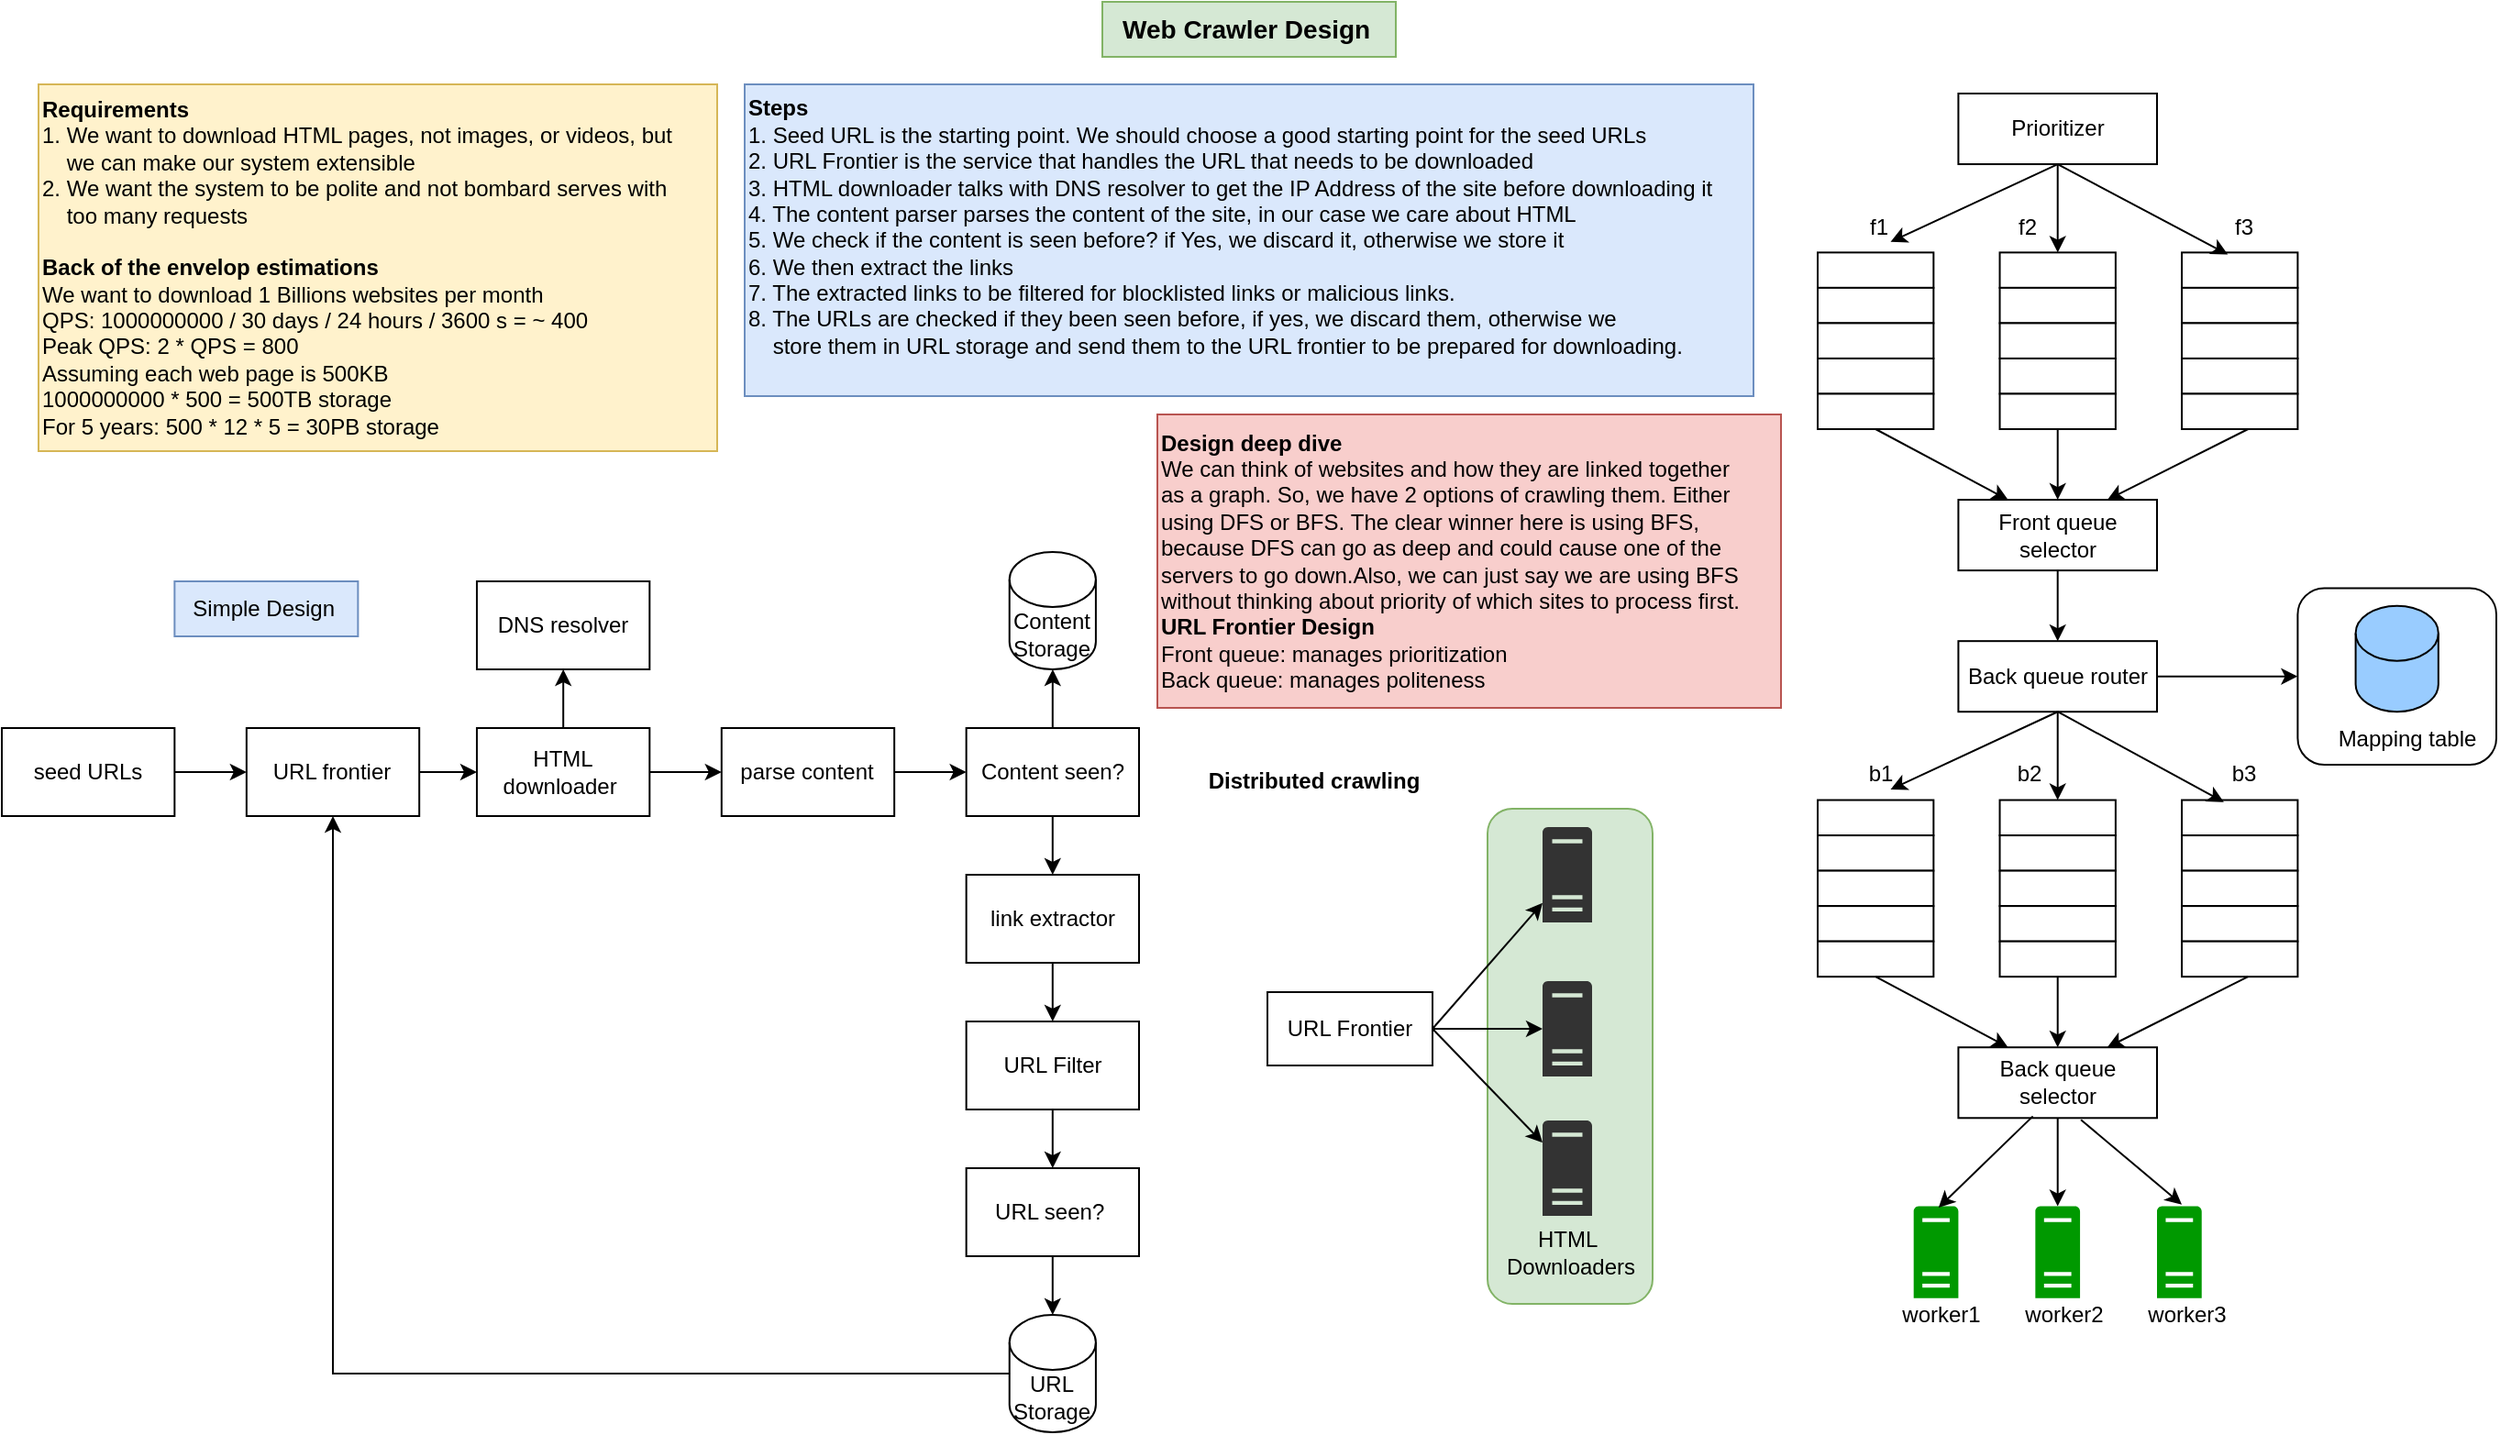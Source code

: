<mxfile version="24.2.0" type="github">
  <diagram name="Page-1" id="MirYrZp3LG0mRQDym63V">
    <mxGraphModel dx="1754" dy="971" grid="1" gridSize="10" guides="1" tooltips="1" connect="1" arrows="1" fold="1" page="1" pageScale="1" pageWidth="1400" pageHeight="850" math="0" shadow="0">
      <root>
        <mxCell id="0" />
        <mxCell id="1" parent="0" />
        <mxCell id="8lkZ7jm5adAf8kvQQs7E-137" value="" style="rounded=1;whiteSpace=wrap;html=1;fillColor=#d5e8d4;strokeColor=#82b366;" vertex="1" parent="1">
          <mxGeometry x="830" y="480" width="90" height="270" as="geometry" />
        </mxCell>
        <mxCell id="8lkZ7jm5adAf8kvQQs7E-1" value="Web Crawler Design&amp;nbsp;" style="text;html=1;align=center;verticalAlign=middle;resizable=0;points=[];autosize=1;strokeColor=#82b366;fillColor=#d5e8d4;fontStyle=1;fontSize=14;" vertex="1" parent="1">
          <mxGeometry x="620" y="40" width="160" height="30" as="geometry" />
        </mxCell>
        <mxCell id="8lkZ7jm5adAf8kvQQs7E-2" value="&lt;b&gt;Requirements&amp;nbsp;&lt;/b&gt;&lt;div&gt;1. We want to download HTML pages, not images, or videos, but&amp;nbsp;&lt;/div&gt;&lt;div&gt;&amp;nbsp; &amp;nbsp; we can make our system extensible&amp;nbsp;&lt;/div&gt;&lt;div&gt;2. We want the system to be polite and not bombard serves with&lt;/div&gt;&lt;div&gt;&amp;nbsp; &amp;nbsp; too many requests&amp;nbsp;&amp;nbsp;&lt;/div&gt;&lt;div&gt;&lt;br&gt;&lt;/div&gt;&lt;div&gt;&lt;b&gt;Back of the envelop estimations&amp;nbsp;&lt;/b&gt;&lt;div&gt;We want to download 1 Billions websites per month&amp;nbsp;&lt;/div&gt;&lt;div&gt;QPS: 1000000000 / 30 days / 24 hours / 3600 s = ~ 400&lt;/div&gt;&lt;div&gt;Peak QPS: 2 * QPS = 800&amp;nbsp;&lt;/div&gt;&lt;/div&gt;&lt;div&gt;Assuming each web page is 500KB&amp;nbsp;&lt;/div&gt;&lt;div&gt;1000000000 * 500 = 500TB storage&amp;nbsp;&lt;/div&gt;&lt;div&gt;For 5 years: 500 * 12 * 5 = 30PB storage&amp;nbsp;&lt;/div&gt;" style="text;html=1;align=left;verticalAlign=middle;resizable=0;points=[];autosize=1;strokeColor=#d6b656;fillColor=#fff2cc;" vertex="1" parent="1">
          <mxGeometry x="40" y="85" width="370" height="200" as="geometry" />
        </mxCell>
        <mxCell id="8lkZ7jm5adAf8kvQQs7E-30" value="" style="group" vertex="1" connectable="0" parent="1">
          <mxGeometry x="20" y="340" width="620" height="480" as="geometry" />
        </mxCell>
        <mxCell id="8lkZ7jm5adAf8kvQQs7E-6" value="" style="edgeStyle=orthogonalEdgeStyle;rounded=0;orthogonalLoop=1;jettySize=auto;html=1;" edge="1" parent="8lkZ7jm5adAf8kvQQs7E-30" source="8lkZ7jm5adAf8kvQQs7E-4" target="8lkZ7jm5adAf8kvQQs7E-5">
          <mxGeometry relative="1" as="geometry" />
        </mxCell>
        <mxCell id="8lkZ7jm5adAf8kvQQs7E-4" value="seed URLs" style="whiteSpace=wrap;html=1;" vertex="1" parent="8lkZ7jm5adAf8kvQQs7E-30">
          <mxGeometry y="96" width="94.177" height="48" as="geometry" />
        </mxCell>
        <mxCell id="8lkZ7jm5adAf8kvQQs7E-8" value="" style="edgeStyle=orthogonalEdgeStyle;rounded=0;orthogonalLoop=1;jettySize=auto;html=1;" edge="1" parent="8lkZ7jm5adAf8kvQQs7E-30" source="8lkZ7jm5adAf8kvQQs7E-5" target="8lkZ7jm5adAf8kvQQs7E-7">
          <mxGeometry relative="1" as="geometry" />
        </mxCell>
        <mxCell id="8lkZ7jm5adAf8kvQQs7E-5" value="URL frontier" style="whiteSpace=wrap;html=1;" vertex="1" parent="8lkZ7jm5adAf8kvQQs7E-30">
          <mxGeometry x="133.418" y="96" width="94.177" height="48" as="geometry" />
        </mxCell>
        <mxCell id="8lkZ7jm5adAf8kvQQs7E-10" value="" style="edgeStyle=orthogonalEdgeStyle;rounded=0;orthogonalLoop=1;jettySize=auto;html=1;" edge="1" parent="8lkZ7jm5adAf8kvQQs7E-30" source="8lkZ7jm5adAf8kvQQs7E-7" target="8lkZ7jm5adAf8kvQQs7E-9">
          <mxGeometry relative="1" as="geometry" />
        </mxCell>
        <mxCell id="8lkZ7jm5adAf8kvQQs7E-12" value="" style="edgeStyle=orthogonalEdgeStyle;rounded=0;orthogonalLoop=1;jettySize=auto;html=1;" edge="1" parent="8lkZ7jm5adAf8kvQQs7E-30" source="8lkZ7jm5adAf8kvQQs7E-7" target="8lkZ7jm5adAf8kvQQs7E-11">
          <mxGeometry relative="1" as="geometry" />
        </mxCell>
        <mxCell id="8lkZ7jm5adAf8kvQQs7E-7" value="HTML downloader&amp;nbsp;" style="whiteSpace=wrap;html=1;" vertex="1" parent="8lkZ7jm5adAf8kvQQs7E-30">
          <mxGeometry x="258.987" y="96" width="94.177" height="48" as="geometry" />
        </mxCell>
        <mxCell id="8lkZ7jm5adAf8kvQQs7E-9" value="DNS resolver" style="whiteSpace=wrap;html=1;" vertex="1" parent="8lkZ7jm5adAf8kvQQs7E-30">
          <mxGeometry x="258.987" y="16" width="94.177" height="48" as="geometry" />
        </mxCell>
        <mxCell id="8lkZ7jm5adAf8kvQQs7E-14" value="" style="edgeStyle=orthogonalEdgeStyle;rounded=0;orthogonalLoop=1;jettySize=auto;html=1;" edge="1" parent="8lkZ7jm5adAf8kvQQs7E-30" source="8lkZ7jm5adAf8kvQQs7E-11" target="8lkZ7jm5adAf8kvQQs7E-13">
          <mxGeometry relative="1" as="geometry" />
        </mxCell>
        <mxCell id="8lkZ7jm5adAf8kvQQs7E-11" value="parse content" style="whiteSpace=wrap;html=1;" vertex="1" parent="8lkZ7jm5adAf8kvQQs7E-30">
          <mxGeometry x="392.405" y="96" width="94.177" height="48" as="geometry" />
        </mxCell>
        <mxCell id="8lkZ7jm5adAf8kvQQs7E-19" value="" style="edgeStyle=orthogonalEdgeStyle;rounded=0;orthogonalLoop=1;jettySize=auto;html=1;" edge="1" parent="8lkZ7jm5adAf8kvQQs7E-30" source="8lkZ7jm5adAf8kvQQs7E-13" target="8lkZ7jm5adAf8kvQQs7E-18">
          <mxGeometry relative="1" as="geometry" />
        </mxCell>
        <mxCell id="8lkZ7jm5adAf8kvQQs7E-22" value="" style="edgeStyle=orthogonalEdgeStyle;rounded=0;orthogonalLoop=1;jettySize=auto;html=1;" edge="1" parent="8lkZ7jm5adAf8kvQQs7E-30" source="8lkZ7jm5adAf8kvQQs7E-13" target="8lkZ7jm5adAf8kvQQs7E-17">
          <mxGeometry relative="1" as="geometry" />
        </mxCell>
        <mxCell id="8lkZ7jm5adAf8kvQQs7E-13" value="Content seen?" style="whiteSpace=wrap;html=1;" vertex="1" parent="8lkZ7jm5adAf8kvQQs7E-30">
          <mxGeometry x="525.823" y="96" width="94.177" height="48" as="geometry" />
        </mxCell>
        <mxCell id="8lkZ7jm5adAf8kvQQs7E-17" value="Content&lt;div&gt;Storage&lt;/div&gt;" style="shape=cylinder3;whiteSpace=wrap;html=1;boundedLbl=1;backgroundOutline=1;size=15;" vertex="1" parent="8lkZ7jm5adAf8kvQQs7E-30">
          <mxGeometry x="549.367" width="47.089" height="64" as="geometry" />
        </mxCell>
        <mxCell id="8lkZ7jm5adAf8kvQQs7E-21" value="" style="edgeStyle=orthogonalEdgeStyle;rounded=0;orthogonalLoop=1;jettySize=auto;html=1;" edge="1" parent="8lkZ7jm5adAf8kvQQs7E-30" source="8lkZ7jm5adAf8kvQQs7E-18" target="8lkZ7jm5adAf8kvQQs7E-20">
          <mxGeometry relative="1" as="geometry" />
        </mxCell>
        <mxCell id="8lkZ7jm5adAf8kvQQs7E-18" value="link extractor" style="whiteSpace=wrap;html=1;" vertex="1" parent="8lkZ7jm5adAf8kvQQs7E-30">
          <mxGeometry x="525.823" y="176" width="94.177" height="48" as="geometry" />
        </mxCell>
        <mxCell id="8lkZ7jm5adAf8kvQQs7E-24" value="" style="edgeStyle=orthogonalEdgeStyle;rounded=0;orthogonalLoop=1;jettySize=auto;html=1;" edge="1" parent="8lkZ7jm5adAf8kvQQs7E-30" source="8lkZ7jm5adAf8kvQQs7E-20" target="8lkZ7jm5adAf8kvQQs7E-23">
          <mxGeometry relative="1" as="geometry" />
        </mxCell>
        <mxCell id="8lkZ7jm5adAf8kvQQs7E-20" value="URL Filter" style="whiteSpace=wrap;html=1;" vertex="1" parent="8lkZ7jm5adAf8kvQQs7E-30">
          <mxGeometry x="525.823" y="256" width="94.177" height="48" as="geometry" />
        </mxCell>
        <mxCell id="8lkZ7jm5adAf8kvQQs7E-26" value="" style="edgeStyle=orthogonalEdgeStyle;rounded=0;orthogonalLoop=1;jettySize=auto;html=1;" edge="1" parent="8lkZ7jm5adAf8kvQQs7E-30" source="8lkZ7jm5adAf8kvQQs7E-23">
          <mxGeometry relative="1" as="geometry">
            <mxPoint x="572.911" y="416" as="targetPoint" />
          </mxGeometry>
        </mxCell>
        <mxCell id="8lkZ7jm5adAf8kvQQs7E-23" value="URL seen?&amp;nbsp;" style="whiteSpace=wrap;html=1;" vertex="1" parent="8lkZ7jm5adAf8kvQQs7E-30">
          <mxGeometry x="525.823" y="336" width="94.177" height="48" as="geometry" />
        </mxCell>
        <mxCell id="8lkZ7jm5adAf8kvQQs7E-29" value="" style="edgeStyle=orthogonalEdgeStyle;rounded=0;orthogonalLoop=1;jettySize=auto;html=1;entryX=0.5;entryY=1;entryDx=0;entryDy=0;" edge="1" parent="8lkZ7jm5adAf8kvQQs7E-30" source="8lkZ7jm5adAf8kvQQs7E-27" target="8lkZ7jm5adAf8kvQQs7E-5">
          <mxGeometry relative="1" as="geometry">
            <mxPoint x="117.722" y="448" as="targetPoint" />
          </mxGeometry>
        </mxCell>
        <mxCell id="8lkZ7jm5adAf8kvQQs7E-27" value="URL&lt;div&gt;Storage&lt;/div&gt;" style="shape=cylinder3;whiteSpace=wrap;html=1;boundedLbl=1;backgroundOutline=1;size=15;" vertex="1" parent="8lkZ7jm5adAf8kvQQs7E-30">
          <mxGeometry x="549.367" y="416" width="47.089" height="64" as="geometry" />
        </mxCell>
        <mxCell id="8lkZ7jm5adAf8kvQQs7E-33" value="Simple Design&amp;nbsp;" style="text;html=1;align=center;verticalAlign=middle;resizable=0;points=[];autosize=1;strokeColor=#6c8ebf;fillColor=#dae8fc;" vertex="1" parent="8lkZ7jm5adAf8kvQQs7E-30">
          <mxGeometry x="94.18" y="16" width="100" height="30" as="geometry" />
        </mxCell>
        <mxCell id="8lkZ7jm5adAf8kvQQs7E-34" value="&lt;b&gt;Steps&lt;/b&gt;&lt;div&gt;1. Seed URL is the starting point. We should choose a good starting point for the seed URLs&lt;/div&gt;&lt;div&gt;2. URL Frontier is the service that handles the URL that needs to be downloaded&amp;nbsp;&lt;/div&gt;&lt;div&gt;3. HTML downloader talks with DNS resolver to get the IP Address of the site before downloading it&lt;/div&gt;&lt;div&gt;4. The content parser parses the content of the site, in our case we care about HTML&amp;nbsp;&lt;/div&gt;&lt;div&gt;5. We check if the content is seen before? if Yes, we discard it, otherwise we store it&amp;nbsp;&lt;/div&gt;&lt;div&gt;6. We then extract the links&amp;nbsp;&lt;/div&gt;&lt;div&gt;7. The extracted links to be filtered for blocklisted links or malicious links.&amp;nbsp;&lt;/div&gt;&lt;div&gt;8. The URLs are checked if they been seen before, if yes, we discard them, otherwise we&amp;nbsp;&lt;/div&gt;&lt;div&gt;&amp;nbsp; &amp;nbsp; store them in URL storage and send them to the URL frontier to be prepared for downloading.&amp;nbsp;&lt;/div&gt;&lt;div&gt;&lt;br&gt;&lt;/div&gt;" style="text;html=1;align=left;verticalAlign=middle;resizable=0;points=[];autosize=1;strokeColor=#6c8ebf;fillColor=#dae8fc;" vertex="1" parent="1">
          <mxGeometry x="425" y="85" width="550" height="170" as="geometry" />
        </mxCell>
        <mxCell id="8lkZ7jm5adAf8kvQQs7E-35" value="&lt;b&gt;Design deep dive&lt;/b&gt;&lt;div&gt;We can think of websites and how they are linked&amp;nbsp;&lt;span style=&quot;background-color: initial;&quot;&gt;together&amp;nbsp;&lt;/span&gt;&lt;/div&gt;&lt;div&gt;&lt;span style=&quot;background-color: initial;&quot;&gt;as a&amp;nbsp;&lt;/span&gt;&lt;span style=&quot;background-color: initial;&quot;&gt;graph.&amp;nbsp;&lt;/span&gt;&lt;span style=&quot;background-color: initial;&quot;&gt;So, we have 2 options of crawling&amp;nbsp;&lt;/span&gt;&lt;span style=&quot;background-color: initial;&quot;&gt;them.&amp;nbsp;&lt;/span&gt;&lt;span style=&quot;background-color: initial;&quot;&gt;Either&amp;nbsp;&lt;/span&gt;&lt;/div&gt;&lt;div&gt;&lt;span style=&quot;background-color: initial;&quot;&gt;using DFS&amp;nbsp;&lt;/span&gt;&lt;span style=&quot;background-color: initial;&quot;&gt;or BFS.&amp;nbsp;&lt;/span&gt;&lt;span style=&quot;background-color: initial;&quot;&gt;The clear winner here is&amp;nbsp;&lt;/span&gt;&lt;span style=&quot;background-color: initial;&quot;&gt;using BFS,&amp;nbsp;&lt;/span&gt;&lt;/div&gt;&lt;div&gt;&lt;span style=&quot;background-color: initial;&quot;&gt;because DFS can&amp;nbsp;&lt;/span&gt;&lt;span style=&quot;background-color: initial;&quot;&gt;go as deep&amp;nbsp;&lt;/span&gt;&lt;span style=&quot;background-color: initial;&quot;&gt;and could cause one&amp;nbsp;&lt;/span&gt;&lt;span style=&quot;background-color: initial;&quot;&gt;of the&amp;nbsp;&lt;/span&gt;&lt;/div&gt;&lt;div&gt;&lt;span style=&quot;background-color: initial;&quot;&gt;servers to go down.&lt;/span&gt;&lt;span style=&quot;background-color: initial;&quot;&gt;Also,&amp;nbsp;&lt;/span&gt;&lt;span style=&quot;background-color: initial;&quot;&gt;we can just say we are using BFS&amp;nbsp;&lt;/span&gt;&lt;/div&gt;&lt;div&gt;&lt;span style=&quot;background-color: initial;&quot;&gt;without thinking about&amp;nbsp;&lt;/span&gt;&lt;span style=&quot;background-color: initial;&quot;&gt;priority&amp;nbsp;&lt;/span&gt;&lt;span style=&quot;background-color: initial;&quot;&gt;of which sites to process first.&amp;nbsp;&lt;/span&gt;&lt;/div&gt;&lt;div&gt;&lt;b style=&quot;background-color: initial;&quot;&gt;URL Frontier Design&amp;nbsp;&lt;/b&gt;&lt;br&gt;&lt;/div&gt;&lt;div&gt;Front queue: manages prioritization&amp;nbsp;&lt;/div&gt;&lt;div&gt;Back queue: manages politeness&amp;nbsp;&lt;/div&gt;" style="text;html=1;align=left;verticalAlign=middle;resizable=0;points=[];autosize=1;strokeColor=#b85450;fillColor=#f8cecc;" vertex="1" parent="1">
          <mxGeometry x="650" y="265" width="340" height="160" as="geometry" />
        </mxCell>
        <mxCell id="8lkZ7jm5adAf8kvQQs7E-120" value="" style="group" vertex="1" connectable="0" parent="1">
          <mxGeometry x="1010" y="90" width="370" height="680" as="geometry" />
        </mxCell>
        <mxCell id="8lkZ7jm5adAf8kvQQs7E-36" value="Prioritizer" style="rounded=0;whiteSpace=wrap;html=1;" vertex="1" parent="8lkZ7jm5adAf8kvQQs7E-120">
          <mxGeometry x="76.707" width="108.293" height="38.527" as="geometry" />
        </mxCell>
        <mxCell id="8lkZ7jm5adAf8kvQQs7E-48" value="" style="group" vertex="1" connectable="0" parent="8lkZ7jm5adAf8kvQQs7E-120">
          <mxGeometry y="57.79" width="63.171" height="125.212" as="geometry" />
        </mxCell>
        <mxCell id="8lkZ7jm5adAf8kvQQs7E-49" value="" style="group" vertex="1" connectable="0" parent="8lkZ7jm5adAf8kvQQs7E-48">
          <mxGeometry y="28.895" width="63.171" height="96.317" as="geometry" />
        </mxCell>
        <mxCell id="8lkZ7jm5adAf8kvQQs7E-50" value="" style="rounded=0;whiteSpace=wrap;html=1;" vertex="1" parent="8lkZ7jm5adAf8kvQQs7E-49">
          <mxGeometry width="63.171" height="19.263" as="geometry" />
        </mxCell>
        <mxCell id="8lkZ7jm5adAf8kvQQs7E-51" value="" style="rounded=0;whiteSpace=wrap;html=1;" vertex="1" parent="8lkZ7jm5adAf8kvQQs7E-49">
          <mxGeometry y="19.263" width="63.171" height="19.263" as="geometry" />
        </mxCell>
        <mxCell id="8lkZ7jm5adAf8kvQQs7E-52" value="" style="rounded=0;whiteSpace=wrap;html=1;" vertex="1" parent="8lkZ7jm5adAf8kvQQs7E-49">
          <mxGeometry y="38.527" width="63.171" height="19.263" as="geometry" />
        </mxCell>
        <mxCell id="8lkZ7jm5adAf8kvQQs7E-53" value="" style="rounded=0;whiteSpace=wrap;html=1;" vertex="1" parent="8lkZ7jm5adAf8kvQQs7E-49">
          <mxGeometry y="57.79" width="63.171" height="19.263" as="geometry" />
        </mxCell>
        <mxCell id="8lkZ7jm5adAf8kvQQs7E-54" value="" style="rounded=0;whiteSpace=wrap;html=1;" vertex="1" parent="8lkZ7jm5adAf8kvQQs7E-49">
          <mxGeometry y="77.054" width="63.171" height="19.263" as="geometry" />
        </mxCell>
        <mxCell id="8lkZ7jm5adAf8kvQQs7E-55" value="f1" style="text;html=1;align=center;verticalAlign=middle;resizable=0;points=[];autosize=1;strokeColor=none;fillColor=none;" vertex="1" parent="8lkZ7jm5adAf8kvQQs7E-48">
          <mxGeometry x="18.049" width="30" height="30" as="geometry" />
        </mxCell>
        <mxCell id="8lkZ7jm5adAf8kvQQs7E-56" value="" style="group" vertex="1" connectable="0" parent="8lkZ7jm5adAf8kvQQs7E-120">
          <mxGeometry x="198.537" y="57.79" width="63.171" height="125.212" as="geometry" />
        </mxCell>
        <mxCell id="8lkZ7jm5adAf8kvQQs7E-57" value="" style="group" vertex="1" connectable="0" parent="8lkZ7jm5adAf8kvQQs7E-56">
          <mxGeometry y="28.895" width="63.171" height="96.317" as="geometry" />
        </mxCell>
        <mxCell id="8lkZ7jm5adAf8kvQQs7E-58" value="" style="rounded=0;whiteSpace=wrap;html=1;" vertex="1" parent="8lkZ7jm5adAf8kvQQs7E-57">
          <mxGeometry width="63.171" height="19.263" as="geometry" />
        </mxCell>
        <mxCell id="8lkZ7jm5adAf8kvQQs7E-59" value="" style="rounded=0;whiteSpace=wrap;html=1;" vertex="1" parent="8lkZ7jm5adAf8kvQQs7E-57">
          <mxGeometry y="19.263" width="63.171" height="19.263" as="geometry" />
        </mxCell>
        <mxCell id="8lkZ7jm5adAf8kvQQs7E-60" value="" style="rounded=0;whiteSpace=wrap;html=1;" vertex="1" parent="8lkZ7jm5adAf8kvQQs7E-57">
          <mxGeometry y="38.527" width="63.171" height="19.263" as="geometry" />
        </mxCell>
        <mxCell id="8lkZ7jm5adAf8kvQQs7E-61" value="" style="rounded=0;whiteSpace=wrap;html=1;" vertex="1" parent="8lkZ7jm5adAf8kvQQs7E-57">
          <mxGeometry y="57.79" width="63.171" height="19.263" as="geometry" />
        </mxCell>
        <mxCell id="8lkZ7jm5adAf8kvQQs7E-62" value="" style="rounded=0;whiteSpace=wrap;html=1;" vertex="1" parent="8lkZ7jm5adAf8kvQQs7E-57">
          <mxGeometry y="77.054" width="63.171" height="19.263" as="geometry" />
        </mxCell>
        <mxCell id="8lkZ7jm5adAf8kvQQs7E-63" value="f3" style="text;html=1;align=center;verticalAlign=middle;resizable=0;points=[];autosize=1;strokeColor=none;fillColor=none;" vertex="1" parent="8lkZ7jm5adAf8kvQQs7E-56">
          <mxGeometry x="18.049" width="30" height="30" as="geometry" />
        </mxCell>
        <mxCell id="8lkZ7jm5adAf8kvQQs7E-64" value="" style="endArrow=classic;html=1;rounded=0;exitX=0.5;exitY=1;exitDx=0;exitDy=0;entryX=0.629;entryY=-0.3;entryDx=0;entryDy=0;entryPerimeter=0;" edge="1" parent="8lkZ7jm5adAf8kvQQs7E-120" source="8lkZ7jm5adAf8kvQQs7E-36" target="8lkZ7jm5adAf8kvQQs7E-50">
          <mxGeometry width="50" height="50" relative="1" as="geometry">
            <mxPoint x="-63.171" y="134.844" as="sourcePoint" />
            <mxPoint x="-18.049" y="86.686" as="targetPoint" />
          </mxGeometry>
        </mxCell>
        <mxCell id="8lkZ7jm5adAf8kvQQs7E-65" value="" style="endArrow=classic;html=1;rounded=0;exitX=0.5;exitY=1;exitDx=0;exitDy=0;entryX=0.5;entryY=0;entryDx=0;entryDy=0;" edge="1" parent="8lkZ7jm5adAf8kvQQs7E-120" source="8lkZ7jm5adAf8kvQQs7E-36" target="8lkZ7jm5adAf8kvQQs7E-37">
          <mxGeometry width="50" height="50" relative="1" as="geometry">
            <mxPoint x="132.659" y="51.048" as="sourcePoint" />
            <mxPoint x="130.854" y="57.79" as="targetPoint" />
          </mxGeometry>
        </mxCell>
        <mxCell id="8lkZ7jm5adAf8kvQQs7E-44" value="" style="group" vertex="1" connectable="0" parent="8lkZ7jm5adAf8kvQQs7E-120">
          <mxGeometry x="99.268" y="86.686" width="63.171" height="96.317" as="geometry" />
        </mxCell>
        <mxCell id="8lkZ7jm5adAf8kvQQs7E-37" value="" style="rounded=0;whiteSpace=wrap;html=1;" vertex="1" parent="8lkZ7jm5adAf8kvQQs7E-44">
          <mxGeometry width="63.171" height="19.263" as="geometry" />
        </mxCell>
        <mxCell id="8lkZ7jm5adAf8kvQQs7E-38" value="" style="rounded=0;whiteSpace=wrap;html=1;" vertex="1" parent="8lkZ7jm5adAf8kvQQs7E-44">
          <mxGeometry y="19.263" width="63.171" height="19.263" as="geometry" />
        </mxCell>
        <mxCell id="8lkZ7jm5adAf8kvQQs7E-39" value="" style="rounded=0;whiteSpace=wrap;html=1;" vertex="1" parent="8lkZ7jm5adAf8kvQQs7E-44">
          <mxGeometry y="38.527" width="63.171" height="19.263" as="geometry" />
        </mxCell>
        <mxCell id="8lkZ7jm5adAf8kvQQs7E-40" value="" style="rounded=0;whiteSpace=wrap;html=1;" vertex="1" parent="8lkZ7jm5adAf8kvQQs7E-44">
          <mxGeometry y="57.79" width="63.171" height="19.263" as="geometry" />
        </mxCell>
        <mxCell id="8lkZ7jm5adAf8kvQQs7E-41" value="" style="rounded=0;whiteSpace=wrap;html=1;" vertex="1" parent="8lkZ7jm5adAf8kvQQs7E-44">
          <mxGeometry y="77.054" width="63.171" height="19.263" as="geometry" />
        </mxCell>
        <mxCell id="8lkZ7jm5adAf8kvQQs7E-45" value="f2" style="text;html=1;align=center;verticalAlign=middle;resizable=0;points=[];autosize=1;strokeColor=none;fillColor=none;" vertex="1" parent="8lkZ7jm5adAf8kvQQs7E-120">
          <mxGeometry x="99.268" y="57.79" width="30" height="30" as="geometry" />
        </mxCell>
        <mxCell id="8lkZ7jm5adAf8kvQQs7E-67" value="" style="endArrow=classic;html=1;rounded=0;entryX=0.234;entryY=1;entryDx=0;entryDy=0;exitX=0.5;exitY=1;exitDx=0;exitDy=0;entryPerimeter=0;" edge="1" parent="8lkZ7jm5adAf8kvQQs7E-120" source="8lkZ7jm5adAf8kvQQs7E-36" target="8lkZ7jm5adAf8kvQQs7E-63">
          <mxGeometry width="50" height="50" relative="1" as="geometry">
            <mxPoint x="135.366" y="48.159" as="sourcePoint" />
            <mxPoint x="184.098" y="96.317" as="targetPoint" />
          </mxGeometry>
        </mxCell>
        <mxCell id="8lkZ7jm5adAf8kvQQs7E-104" value="" style="edgeStyle=orthogonalEdgeStyle;rounded=0;orthogonalLoop=1;jettySize=auto;html=1;entryX=0.5;entryY=0;entryDx=0;entryDy=0;" edge="1" parent="8lkZ7jm5adAf8kvQQs7E-120" source="8lkZ7jm5adAf8kvQQs7E-68" target="8lkZ7jm5adAf8kvQQs7E-72">
          <mxGeometry relative="1" as="geometry" />
        </mxCell>
        <mxCell id="8lkZ7jm5adAf8kvQQs7E-68" value="Front queue selector" style="rounded=0;whiteSpace=wrap;html=1;" vertex="1" parent="8lkZ7jm5adAf8kvQQs7E-120">
          <mxGeometry x="76.707" y="221.53" width="108.293" height="38.527" as="geometry" />
        </mxCell>
        <mxCell id="8lkZ7jm5adAf8kvQQs7E-69" value="" style="endArrow=classic;html=1;rounded=0;entryX=0.25;entryY=0;entryDx=0;entryDy=0;exitX=0.5;exitY=1;exitDx=0;exitDy=0;" edge="1" parent="8lkZ7jm5adAf8kvQQs7E-120" source="8lkZ7jm5adAf8kvQQs7E-54" target="8lkZ7jm5adAf8kvQQs7E-68">
          <mxGeometry width="50" height="50" relative="1" as="geometry">
            <mxPoint x="-63.171" y="134.844" as="sourcePoint" />
            <mxPoint x="-18.049" y="86.686" as="targetPoint" />
          </mxGeometry>
        </mxCell>
        <mxCell id="8lkZ7jm5adAf8kvQQs7E-70" value="" style="endArrow=classic;html=1;rounded=0;entryX=0.5;entryY=0;entryDx=0;entryDy=0;exitX=0.5;exitY=1;exitDx=0;exitDy=0;" edge="1" parent="8lkZ7jm5adAf8kvQQs7E-120" source="8lkZ7jm5adAf8kvQQs7E-41" target="8lkZ7jm5adAf8kvQQs7E-68">
          <mxGeometry width="50" height="50" relative="1" as="geometry">
            <mxPoint x="126.341" y="183.003" as="sourcePoint" />
            <mxPoint x="139.878" y="231.161" as="targetPoint" />
          </mxGeometry>
        </mxCell>
        <mxCell id="8lkZ7jm5adAf8kvQQs7E-71" value="" style="endArrow=classic;html=1;rounded=0;entryX=0.75;entryY=0;entryDx=0;entryDy=0;" edge="1" parent="8lkZ7jm5adAf8kvQQs7E-120" target="8lkZ7jm5adAf8kvQQs7E-68">
          <mxGeometry width="50" height="50" relative="1" as="geometry">
            <mxPoint x="234.634" y="183.003" as="sourcePoint" />
            <mxPoint x="139.878" y="231.161" as="targetPoint" />
          </mxGeometry>
        </mxCell>
        <mxCell id="8lkZ7jm5adAf8kvQQs7E-106" value="" style="edgeStyle=orthogonalEdgeStyle;rounded=0;orthogonalLoop=1;jettySize=auto;html=1;" edge="1" parent="8lkZ7jm5adAf8kvQQs7E-120" source="8lkZ7jm5adAf8kvQQs7E-72" target="8lkZ7jm5adAf8kvQQs7E-105">
          <mxGeometry relative="1" as="geometry" />
        </mxCell>
        <mxCell id="8lkZ7jm5adAf8kvQQs7E-72" value="Back queue router" style="rounded=0;whiteSpace=wrap;html=1;" vertex="1" parent="8lkZ7jm5adAf8kvQQs7E-120">
          <mxGeometry x="76.707" y="298.584" width="108.293" height="38.527" as="geometry" />
        </mxCell>
        <mxCell id="8lkZ7jm5adAf8kvQQs7E-73" value="" style="group" vertex="1" connectable="0" parent="8lkZ7jm5adAf8kvQQs7E-120">
          <mxGeometry y="356.374" width="63.171" height="125.212" as="geometry" />
        </mxCell>
        <mxCell id="8lkZ7jm5adAf8kvQQs7E-74" value="" style="group" vertex="1" connectable="0" parent="8lkZ7jm5adAf8kvQQs7E-73">
          <mxGeometry y="28.895" width="63.171" height="96.317" as="geometry" />
        </mxCell>
        <mxCell id="8lkZ7jm5adAf8kvQQs7E-75" value="" style="rounded=0;whiteSpace=wrap;html=1;" vertex="1" parent="8lkZ7jm5adAf8kvQQs7E-74">
          <mxGeometry width="63.171" height="19.263" as="geometry" />
        </mxCell>
        <mxCell id="8lkZ7jm5adAf8kvQQs7E-76" value="" style="rounded=0;whiteSpace=wrap;html=1;" vertex="1" parent="8lkZ7jm5adAf8kvQQs7E-74">
          <mxGeometry y="19.263" width="63.171" height="19.263" as="geometry" />
        </mxCell>
        <mxCell id="8lkZ7jm5adAf8kvQQs7E-77" value="" style="rounded=0;whiteSpace=wrap;html=1;" vertex="1" parent="8lkZ7jm5adAf8kvQQs7E-74">
          <mxGeometry y="38.527" width="63.171" height="19.263" as="geometry" />
        </mxCell>
        <mxCell id="8lkZ7jm5adAf8kvQQs7E-78" value="" style="rounded=0;whiteSpace=wrap;html=1;" vertex="1" parent="8lkZ7jm5adAf8kvQQs7E-74">
          <mxGeometry y="57.79" width="63.171" height="19.263" as="geometry" />
        </mxCell>
        <mxCell id="8lkZ7jm5adAf8kvQQs7E-79" value="" style="rounded=0;whiteSpace=wrap;html=1;" vertex="1" parent="8lkZ7jm5adAf8kvQQs7E-74">
          <mxGeometry y="77.054" width="63.171" height="19.263" as="geometry" />
        </mxCell>
        <mxCell id="8lkZ7jm5adAf8kvQQs7E-80" value="b1" style="text;html=1;align=center;verticalAlign=middle;resizable=0;points=[];autosize=1;strokeColor=none;fillColor=none;" vertex="1" parent="8lkZ7jm5adAf8kvQQs7E-73">
          <mxGeometry x="13.537" width="40" height="30" as="geometry" />
        </mxCell>
        <mxCell id="8lkZ7jm5adAf8kvQQs7E-81" value="" style="group" vertex="1" connectable="0" parent="8lkZ7jm5adAf8kvQQs7E-120">
          <mxGeometry x="198.537" y="356.374" width="63.171" height="125.212" as="geometry" />
        </mxCell>
        <mxCell id="8lkZ7jm5adAf8kvQQs7E-82" value="" style="group" vertex="1" connectable="0" parent="8lkZ7jm5adAf8kvQQs7E-81">
          <mxGeometry y="28.895" width="63.171" height="96.317" as="geometry" />
        </mxCell>
        <mxCell id="8lkZ7jm5adAf8kvQQs7E-83" value="" style="rounded=0;whiteSpace=wrap;html=1;" vertex="1" parent="8lkZ7jm5adAf8kvQQs7E-82">
          <mxGeometry width="63.171" height="19.263" as="geometry" />
        </mxCell>
        <mxCell id="8lkZ7jm5adAf8kvQQs7E-84" value="" style="rounded=0;whiteSpace=wrap;html=1;" vertex="1" parent="8lkZ7jm5adAf8kvQQs7E-82">
          <mxGeometry y="19.263" width="63.171" height="19.263" as="geometry" />
        </mxCell>
        <mxCell id="8lkZ7jm5adAf8kvQQs7E-85" value="" style="rounded=0;whiteSpace=wrap;html=1;" vertex="1" parent="8lkZ7jm5adAf8kvQQs7E-82">
          <mxGeometry y="38.527" width="63.171" height="19.263" as="geometry" />
        </mxCell>
        <mxCell id="8lkZ7jm5adAf8kvQQs7E-86" value="" style="rounded=0;whiteSpace=wrap;html=1;" vertex="1" parent="8lkZ7jm5adAf8kvQQs7E-82">
          <mxGeometry y="57.79" width="63.171" height="19.263" as="geometry" />
        </mxCell>
        <mxCell id="8lkZ7jm5adAf8kvQQs7E-87" value="" style="rounded=0;whiteSpace=wrap;html=1;" vertex="1" parent="8lkZ7jm5adAf8kvQQs7E-82">
          <mxGeometry y="77.054" width="63.171" height="19.263" as="geometry" />
        </mxCell>
        <mxCell id="8lkZ7jm5adAf8kvQQs7E-88" value="b3" style="text;html=1;align=center;verticalAlign=middle;resizable=0;points=[];autosize=1;strokeColor=none;fillColor=none;" vertex="1" parent="8lkZ7jm5adAf8kvQQs7E-81">
          <mxGeometry x="13.537" width="40" height="30" as="geometry" />
        </mxCell>
        <mxCell id="8lkZ7jm5adAf8kvQQs7E-89" value="" style="endArrow=classic;html=1;rounded=0;exitX=0.5;exitY=1;exitDx=0;exitDy=0;entryX=0.629;entryY=-0.3;entryDx=0;entryDy=0;entryPerimeter=0;" edge="1" parent="8lkZ7jm5adAf8kvQQs7E-120" source="8lkZ7jm5adAf8kvQQs7E-72" target="8lkZ7jm5adAf8kvQQs7E-75">
          <mxGeometry width="50" height="50" relative="1" as="geometry">
            <mxPoint x="-63.171" y="433.428" as="sourcePoint" />
            <mxPoint x="-18.049" y="385.269" as="targetPoint" />
          </mxGeometry>
        </mxCell>
        <mxCell id="8lkZ7jm5adAf8kvQQs7E-90" value="" style="endArrow=classic;html=1;rounded=0;exitX=0.5;exitY=1;exitDx=0;exitDy=0;entryX=0.5;entryY=0;entryDx=0;entryDy=0;" edge="1" parent="8lkZ7jm5adAf8kvQQs7E-120" source="8lkZ7jm5adAf8kvQQs7E-72" target="8lkZ7jm5adAf8kvQQs7E-92">
          <mxGeometry width="50" height="50" relative="1" as="geometry">
            <mxPoint x="132.659" y="349.632" as="sourcePoint" />
            <mxPoint x="130.854" y="356.374" as="targetPoint" />
          </mxGeometry>
        </mxCell>
        <mxCell id="8lkZ7jm5adAf8kvQQs7E-91" value="" style="group" vertex="1" connectable="0" parent="8lkZ7jm5adAf8kvQQs7E-120">
          <mxGeometry x="99.268" y="385.269" width="63.171" height="96.317" as="geometry" />
        </mxCell>
        <mxCell id="8lkZ7jm5adAf8kvQQs7E-92" value="" style="rounded=0;whiteSpace=wrap;html=1;" vertex="1" parent="8lkZ7jm5adAf8kvQQs7E-91">
          <mxGeometry width="63.171" height="19.263" as="geometry" />
        </mxCell>
        <mxCell id="8lkZ7jm5adAf8kvQQs7E-93" value="" style="rounded=0;whiteSpace=wrap;html=1;" vertex="1" parent="8lkZ7jm5adAf8kvQQs7E-91">
          <mxGeometry y="19.263" width="63.171" height="19.263" as="geometry" />
        </mxCell>
        <mxCell id="8lkZ7jm5adAf8kvQQs7E-94" value="" style="rounded=0;whiteSpace=wrap;html=1;" vertex="1" parent="8lkZ7jm5adAf8kvQQs7E-91">
          <mxGeometry y="38.527" width="63.171" height="19.263" as="geometry" />
        </mxCell>
        <mxCell id="8lkZ7jm5adAf8kvQQs7E-95" value="" style="rounded=0;whiteSpace=wrap;html=1;" vertex="1" parent="8lkZ7jm5adAf8kvQQs7E-91">
          <mxGeometry y="57.79" width="63.171" height="19.263" as="geometry" />
        </mxCell>
        <mxCell id="8lkZ7jm5adAf8kvQQs7E-96" value="" style="rounded=0;whiteSpace=wrap;html=1;" vertex="1" parent="8lkZ7jm5adAf8kvQQs7E-91">
          <mxGeometry y="77.054" width="63.171" height="19.263" as="geometry" />
        </mxCell>
        <mxCell id="8lkZ7jm5adAf8kvQQs7E-97" value="b2" style="text;html=1;align=center;verticalAlign=middle;resizable=0;points=[];autosize=1;strokeColor=none;fillColor=none;" vertex="1" parent="8lkZ7jm5adAf8kvQQs7E-120">
          <mxGeometry x="94.756" y="356.374" width="40" height="30" as="geometry" />
        </mxCell>
        <mxCell id="8lkZ7jm5adAf8kvQQs7E-98" value="" style="endArrow=classic;html=1;rounded=0;entryX=0.234;entryY=1;entryDx=0;entryDy=0;exitX=0.5;exitY=1;exitDx=0;exitDy=0;entryPerimeter=0;" edge="1" parent="8lkZ7jm5adAf8kvQQs7E-120" source="8lkZ7jm5adAf8kvQQs7E-72" target="8lkZ7jm5adAf8kvQQs7E-88">
          <mxGeometry width="50" height="50" relative="1" as="geometry">
            <mxPoint x="135.366" y="346.742" as="sourcePoint" />
            <mxPoint x="184.098" y="394.901" as="targetPoint" />
          </mxGeometry>
        </mxCell>
        <mxCell id="8lkZ7jm5adAf8kvQQs7E-99" value="Back queue selector" style="rounded=0;whiteSpace=wrap;html=1;" vertex="1" parent="8lkZ7jm5adAf8kvQQs7E-120">
          <mxGeometry x="76.707" y="520.113" width="108.293" height="38.527" as="geometry" />
        </mxCell>
        <mxCell id="8lkZ7jm5adAf8kvQQs7E-100" value="" style="endArrow=classic;html=1;rounded=0;entryX=0.25;entryY=0;entryDx=0;entryDy=0;exitX=0.5;exitY=1;exitDx=0;exitDy=0;" edge="1" parent="8lkZ7jm5adAf8kvQQs7E-120" source="8lkZ7jm5adAf8kvQQs7E-79" target="8lkZ7jm5adAf8kvQQs7E-99">
          <mxGeometry width="50" height="50" relative="1" as="geometry">
            <mxPoint x="-63.171" y="433.428" as="sourcePoint" />
            <mxPoint x="-18.049" y="385.269" as="targetPoint" />
          </mxGeometry>
        </mxCell>
        <mxCell id="8lkZ7jm5adAf8kvQQs7E-101" value="" style="endArrow=classic;html=1;rounded=0;entryX=0.5;entryY=0;entryDx=0;entryDy=0;exitX=0.5;exitY=1;exitDx=0;exitDy=0;" edge="1" parent="8lkZ7jm5adAf8kvQQs7E-120" source="8lkZ7jm5adAf8kvQQs7E-96" target="8lkZ7jm5adAf8kvQQs7E-99">
          <mxGeometry width="50" height="50" relative="1" as="geometry">
            <mxPoint x="126.341" y="481.586" as="sourcePoint" />
            <mxPoint x="139.878" y="529.745" as="targetPoint" />
          </mxGeometry>
        </mxCell>
        <mxCell id="8lkZ7jm5adAf8kvQQs7E-102" value="" style="endArrow=classic;html=1;rounded=0;entryX=0.75;entryY=0;entryDx=0;entryDy=0;" edge="1" parent="8lkZ7jm5adAf8kvQQs7E-120" target="8lkZ7jm5adAf8kvQQs7E-99">
          <mxGeometry width="50" height="50" relative="1" as="geometry">
            <mxPoint x="234.634" y="481.586" as="sourcePoint" />
            <mxPoint x="139.878" y="529.745" as="targetPoint" />
          </mxGeometry>
        </mxCell>
        <mxCell id="8lkZ7jm5adAf8kvQQs7E-105" value="" style="whiteSpace=wrap;html=1;rounded=1;" vertex="1" parent="8lkZ7jm5adAf8kvQQs7E-120">
          <mxGeometry x="261.707" y="269.688" width="108.293" height="96.317" as="geometry" />
        </mxCell>
        <mxCell id="8lkZ7jm5adAf8kvQQs7E-107" value="" style="shape=cylinder3;whiteSpace=wrap;html=1;boundedLbl=1;backgroundOutline=1;size=15;strokeColor=#000000;fillColor=#99CCFF;" vertex="1" parent="8lkZ7jm5adAf8kvQQs7E-120">
          <mxGeometry x="293.293" y="279.32" width="45.122" height="57.79" as="geometry" />
        </mxCell>
        <mxCell id="8lkZ7jm5adAf8kvQQs7E-108" value="Mapping table" style="text;html=1;align=center;verticalAlign=middle;resizable=0;points=[];autosize=1;strokeColor=none;fillColor=none;" vertex="1" parent="8lkZ7jm5adAf8kvQQs7E-120">
          <mxGeometry x="270.732" y="337.11" width="100" height="30" as="geometry" />
        </mxCell>
        <mxCell id="8lkZ7jm5adAf8kvQQs7E-110" value="" style="sketch=0;pointerEvents=1;shadow=0;dashed=0;html=1;strokeColor=none;labelPosition=center;verticalLabelPosition=bottom;verticalAlign=top;outlineConnect=0;align=center;shape=mxgraph.office.servers.physical_host;fillColor=#009900;" vertex="1" parent="8lkZ7jm5adAf8kvQQs7E-120">
          <mxGeometry x="52.341" y="606.799" width="24.366" height="50.085" as="geometry" />
        </mxCell>
        <mxCell id="8lkZ7jm5adAf8kvQQs7E-111" value="" style="sketch=0;pointerEvents=1;shadow=0;dashed=0;html=1;strokeColor=none;labelPosition=center;verticalLabelPosition=bottom;verticalAlign=top;outlineConnect=0;align=center;shape=mxgraph.office.servers.physical_host;fillColor=#009900;" vertex="1" parent="8lkZ7jm5adAf8kvQQs7E-120">
          <mxGeometry x="118.671" y="606.799" width="24.366" height="50.085" as="geometry" />
        </mxCell>
        <mxCell id="8lkZ7jm5adAf8kvQQs7E-112" value="" style="sketch=0;pointerEvents=1;shadow=0;dashed=0;html=1;strokeColor=none;labelPosition=center;verticalLabelPosition=bottom;verticalAlign=top;outlineConnect=0;align=center;shape=mxgraph.office.servers.physical_host;fillColor=#009900;" vertex="1" parent="8lkZ7jm5adAf8kvQQs7E-120">
          <mxGeometry x="185" y="606.799" width="24.366" height="50.085" as="geometry" />
        </mxCell>
        <mxCell id="8lkZ7jm5adAf8kvQQs7E-113" value="" style="endArrow=classic;html=1;rounded=0;exitX=0.375;exitY=0.975;exitDx=0;exitDy=0;exitPerimeter=0;" edge="1" parent="8lkZ7jm5adAf8kvQQs7E-120" source="8lkZ7jm5adAf8kvQQs7E-99">
          <mxGeometry width="50" height="50" relative="1" as="geometry">
            <mxPoint x="109.195" y="551.898" as="sourcePoint" />
            <mxPoint x="65.878" y="607.527" as="targetPoint" />
          </mxGeometry>
        </mxCell>
        <mxCell id="8lkZ7jm5adAf8kvQQs7E-114" value="" style="endArrow=classic;html=1;rounded=0;exitX=0.5;exitY=1;exitDx=0;exitDy=0;" edge="1" parent="8lkZ7jm5adAf8kvQQs7E-120" source="8lkZ7jm5adAf8kvQQs7E-99" target="8lkZ7jm5adAf8kvQQs7E-111">
          <mxGeometry width="50" height="50" relative="1" as="geometry">
            <mxPoint x="126.341" y="567.309" as="sourcePoint" />
            <mxPoint x="74.902" y="617.159" as="targetPoint" />
          </mxGeometry>
        </mxCell>
        <mxCell id="8lkZ7jm5adAf8kvQQs7E-115" value="" style="endArrow=classic;html=1;rounded=0;exitX=0.617;exitY=1.025;exitDx=0;exitDy=0;exitPerimeter=0;" edge="1" parent="8lkZ7jm5adAf8kvQQs7E-120" source="8lkZ7jm5adAf8kvQQs7E-99">
          <mxGeometry width="50" height="50" relative="1" as="geometry">
            <mxPoint x="139.878" y="576.941" as="sourcePoint" />
            <mxPoint x="198.537" y="605.836" as="targetPoint" />
          </mxGeometry>
        </mxCell>
        <mxCell id="8lkZ7jm5adAf8kvQQs7E-116" value="worker1" style="text;html=1;align=center;verticalAlign=middle;resizable=0;points=[];autosize=1;strokeColor=none;fillColor=none;" vertex="1" parent="8lkZ7jm5adAf8kvQQs7E-120">
          <mxGeometry x="31.585" y="651.105" width="70" height="30" as="geometry" />
        </mxCell>
        <mxCell id="8lkZ7jm5adAf8kvQQs7E-117" value="worker2" style="text;html=1;align=center;verticalAlign=middle;resizable=0;points=[];autosize=1;strokeColor=none;fillColor=none;" vertex="1" parent="8lkZ7jm5adAf8kvQQs7E-120">
          <mxGeometry x="99.268" y="651.105" width="70" height="30" as="geometry" />
        </mxCell>
        <mxCell id="8lkZ7jm5adAf8kvQQs7E-118" value="worker3" style="text;html=1;align=center;verticalAlign=middle;resizable=0;points=[];autosize=1;strokeColor=none;fillColor=none;" vertex="1" parent="8lkZ7jm5adAf8kvQQs7E-120">
          <mxGeometry x="165.598" y="651.105" width="70" height="30" as="geometry" />
        </mxCell>
        <mxCell id="8lkZ7jm5adAf8kvQQs7E-121" value="Distributed crawling" style="text;html=1;align=center;verticalAlign=middle;resizable=0;points=[];autosize=1;strokeColor=none;fillColor=none;fontStyle=1" vertex="1" parent="1">
          <mxGeometry x="670" y="450" width="130" height="30" as="geometry" />
        </mxCell>
        <mxCell id="8lkZ7jm5adAf8kvQQs7E-130" value="" style="edgeStyle=orthogonalEdgeStyle;rounded=0;orthogonalLoop=1;jettySize=auto;html=1;" edge="1" parent="1" source="8lkZ7jm5adAf8kvQQs7E-124" target="8lkZ7jm5adAf8kvQQs7E-127">
          <mxGeometry relative="1" as="geometry" />
        </mxCell>
        <mxCell id="8lkZ7jm5adAf8kvQQs7E-124" value="URL Frontier" style="whiteSpace=wrap;html=1;" vertex="1" parent="1">
          <mxGeometry x="710" y="580" width="90" height="40" as="geometry" />
        </mxCell>
        <mxCell id="8lkZ7jm5adAf8kvQQs7E-126" value="" style="sketch=0;pointerEvents=1;shadow=0;dashed=0;html=1;strokeColor=none;labelPosition=center;verticalLabelPosition=bottom;verticalAlign=top;outlineConnect=0;align=center;shape=mxgraph.office.servers.physical_host;fillColor=#333333;" vertex="1" parent="1">
          <mxGeometry x="860" y="490" width="27" height="52" as="geometry" />
        </mxCell>
        <mxCell id="8lkZ7jm5adAf8kvQQs7E-127" value="" style="sketch=0;pointerEvents=1;shadow=0;dashed=0;html=1;strokeColor=none;labelPosition=center;verticalLabelPosition=bottom;verticalAlign=top;outlineConnect=0;align=center;shape=mxgraph.office.servers.physical_host;fillColor=#333333;" vertex="1" parent="1">
          <mxGeometry x="860" y="574" width="27" height="52" as="geometry" />
        </mxCell>
        <mxCell id="8lkZ7jm5adAf8kvQQs7E-128" value="" style="sketch=0;pointerEvents=1;shadow=0;dashed=0;html=1;strokeColor=none;labelPosition=center;verticalLabelPosition=bottom;verticalAlign=top;outlineConnect=0;align=center;shape=mxgraph.office.servers.physical_host;fillColor=#333333;" vertex="1" parent="1">
          <mxGeometry x="860" y="650" width="27" height="52" as="geometry" />
        </mxCell>
        <mxCell id="8lkZ7jm5adAf8kvQQs7E-134" value="" style="endArrow=classic;html=1;rounded=0;" edge="1" parent="1" target="8lkZ7jm5adAf8kvQQs7E-126">
          <mxGeometry width="50" height="50" relative="1" as="geometry">
            <mxPoint x="800" y="600" as="sourcePoint" />
            <mxPoint x="850" y="550" as="targetPoint" />
          </mxGeometry>
        </mxCell>
        <mxCell id="8lkZ7jm5adAf8kvQQs7E-135" value="" style="endArrow=classic;html=1;rounded=0;exitX=1;exitY=0.5;exitDx=0;exitDy=0;" edge="1" parent="1" source="8lkZ7jm5adAf8kvQQs7E-124" target="8lkZ7jm5adAf8kvQQs7E-128">
          <mxGeometry width="50" height="50" relative="1" as="geometry">
            <mxPoint x="760" y="630" as="sourcePoint" />
            <mxPoint x="750" y="680" as="targetPoint" />
          </mxGeometry>
        </mxCell>
        <mxCell id="8lkZ7jm5adAf8kvQQs7E-136" value="HTML&amp;nbsp;&lt;div&gt;Downloaders&lt;/div&gt;" style="text;html=1;align=center;verticalAlign=middle;resizable=0;points=[];autosize=1;strokeColor=none;fillColor=none;" vertex="1" parent="1">
          <mxGeometry x="830" y="702" width="90" height="40" as="geometry" />
        </mxCell>
      </root>
    </mxGraphModel>
  </diagram>
</mxfile>
